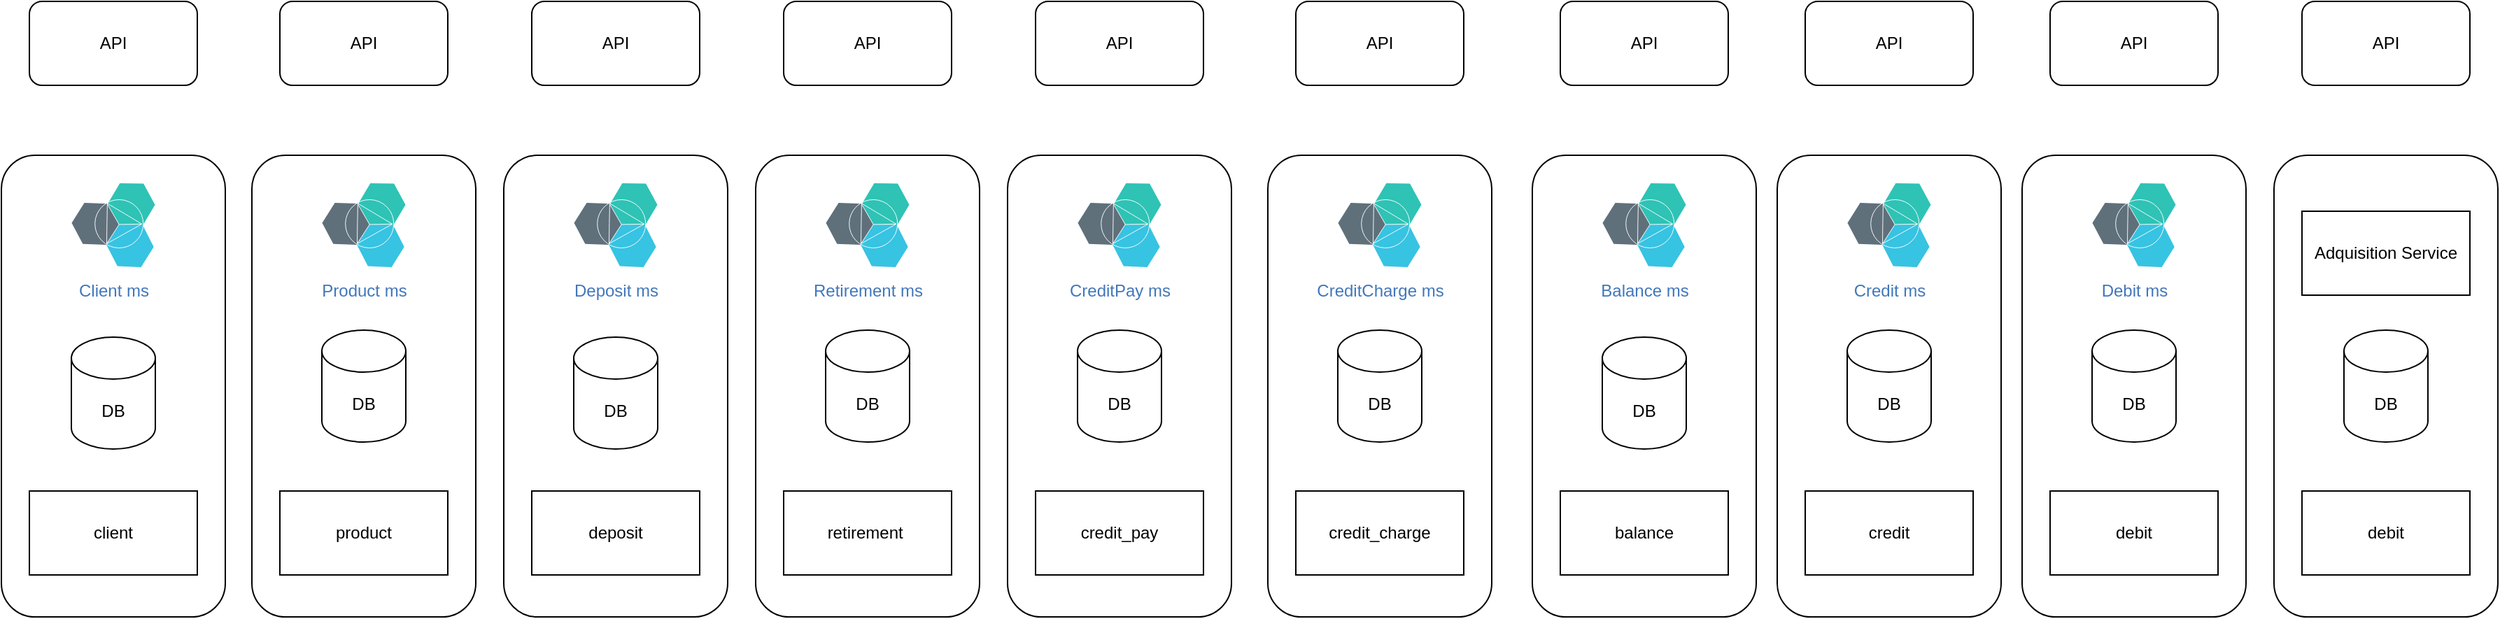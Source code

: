 <mxfile version="15.6.1" type="github">
  <diagram id="spNqAZ3qhx7JEoTUSXgA" name="Page-1">
    <mxGraphModel dx="1038" dy="579" grid="1" gridSize="10" guides="1" tooltips="1" connect="1" arrows="1" fold="1" page="1" pageScale="1" pageWidth="827" pageHeight="1169" math="0" shadow="0">
      <root>
        <mxCell id="0" />
        <mxCell id="1" parent="0" />
        <mxCell id="IJ6_RSInEx6ggEBpYNkB-1" value="API" style="rounded=1;whiteSpace=wrap;html=1;" vertex="1" parent="1">
          <mxGeometry x="61" y="70" width="120" height="60" as="geometry" />
        </mxCell>
        <mxCell id="IJ6_RSInEx6ggEBpYNkB-2" value="" style="rounded=1;whiteSpace=wrap;html=1;" vertex="1" parent="1">
          <mxGeometry x="41" y="180" width="160" height="330" as="geometry" />
        </mxCell>
        <mxCell id="IJ6_RSInEx6ggEBpYNkB-3" value="DB" style="shape=cylinder3;whiteSpace=wrap;html=1;boundedLbl=1;backgroundOutline=1;size=15;" vertex="1" parent="1">
          <mxGeometry x="91" y="310" width="60" height="80" as="geometry" />
        </mxCell>
        <mxCell id="IJ6_RSInEx6ggEBpYNkB-4" value="client" style="rounded=0;whiteSpace=wrap;html=1;" vertex="1" parent="1">
          <mxGeometry x="61" y="420" width="120" height="60" as="geometry" />
        </mxCell>
        <mxCell id="IJ6_RSInEx6ggEBpYNkB-5" value="API" style="rounded=1;whiteSpace=wrap;html=1;" vertex="1" parent="1">
          <mxGeometry x="240" y="70" width="120" height="60" as="geometry" />
        </mxCell>
        <mxCell id="IJ6_RSInEx6ggEBpYNkB-6" value="" style="rounded=1;whiteSpace=wrap;html=1;" vertex="1" parent="1">
          <mxGeometry x="220" y="180" width="160" height="330" as="geometry" />
        </mxCell>
        <mxCell id="IJ6_RSInEx6ggEBpYNkB-7" value="product" style="rounded=0;whiteSpace=wrap;html=1;" vertex="1" parent="1">
          <mxGeometry x="240" y="420" width="120" height="60" as="geometry" />
        </mxCell>
        <mxCell id="IJ6_RSInEx6ggEBpYNkB-8" value="" style="rounded=1;whiteSpace=wrap;html=1;" vertex="1" parent="1">
          <mxGeometry x="400" y="180" width="160" height="330" as="geometry" />
        </mxCell>
        <mxCell id="IJ6_RSInEx6ggEBpYNkB-9" value="deposit" style="rounded=0;whiteSpace=wrap;html=1;" vertex="1" parent="1">
          <mxGeometry x="420" y="420" width="120" height="60" as="geometry" />
        </mxCell>
        <mxCell id="IJ6_RSInEx6ggEBpYNkB-10" value="" style="rounded=1;whiteSpace=wrap;html=1;" vertex="1" parent="1">
          <mxGeometry x="580" y="180" width="160" height="330" as="geometry" />
        </mxCell>
        <mxCell id="IJ6_RSInEx6ggEBpYNkB-11" value="retirement&lt;span style=&quot;white-space: pre&quot;&gt; &lt;/span&gt;" style="rounded=0;whiteSpace=wrap;html=1;" vertex="1" parent="1">
          <mxGeometry x="600" y="420" width="120" height="60" as="geometry" />
        </mxCell>
        <mxCell id="IJ6_RSInEx6ggEBpYNkB-12" value="" style="rounded=1;whiteSpace=wrap;html=1;" vertex="1" parent="1">
          <mxGeometry x="760" y="180" width="160" height="330" as="geometry" />
        </mxCell>
        <mxCell id="IJ6_RSInEx6ggEBpYNkB-13" value="credit_pay" style="rounded=0;whiteSpace=wrap;html=1;" vertex="1" parent="1">
          <mxGeometry x="780" y="420" width="120" height="60" as="geometry" />
        </mxCell>
        <mxCell id="IJ6_RSInEx6ggEBpYNkB-14" value="" style="rounded=1;whiteSpace=wrap;html=1;" vertex="1" parent="1">
          <mxGeometry x="946" y="180" width="160" height="330" as="geometry" />
        </mxCell>
        <mxCell id="IJ6_RSInEx6ggEBpYNkB-15" value="credit_charge" style="rounded=0;whiteSpace=wrap;html=1;" vertex="1" parent="1">
          <mxGeometry x="966" y="420" width="120" height="60" as="geometry" />
        </mxCell>
        <mxCell id="IJ6_RSInEx6ggEBpYNkB-16" value="" style="rounded=1;whiteSpace=wrap;html=1;" vertex="1" parent="1">
          <mxGeometry x="1135" y="180" width="160" height="330" as="geometry" />
        </mxCell>
        <mxCell id="IJ6_RSInEx6ggEBpYNkB-17" value="balance" style="rounded=0;whiteSpace=wrap;html=1;" vertex="1" parent="1">
          <mxGeometry x="1155" y="420" width="120" height="60" as="geometry" />
        </mxCell>
        <mxCell id="IJ6_RSInEx6ggEBpYNkB-18" value="" style="rounded=1;whiteSpace=wrap;html=1;" vertex="1" parent="1">
          <mxGeometry x="1310" y="180" width="160" height="330" as="geometry" />
        </mxCell>
        <mxCell id="IJ6_RSInEx6ggEBpYNkB-19" value="credit" style="rounded=0;whiteSpace=wrap;html=1;" vertex="1" parent="1">
          <mxGeometry x="1330" y="420" width="120" height="60" as="geometry" />
        </mxCell>
        <mxCell id="IJ6_RSInEx6ggEBpYNkB-20" value="" style="rounded=1;whiteSpace=wrap;html=1;" vertex="1" parent="1">
          <mxGeometry x="1485" y="180" width="160" height="330" as="geometry" />
        </mxCell>
        <mxCell id="IJ6_RSInEx6ggEBpYNkB-21" value="debit" style="rounded=0;whiteSpace=wrap;html=1;" vertex="1" parent="1">
          <mxGeometry x="1505" y="420" width="120" height="60" as="geometry" />
        </mxCell>
        <mxCell id="IJ6_RSInEx6ggEBpYNkB-22" value="API" style="rounded=1;whiteSpace=wrap;html=1;" vertex="1" parent="1">
          <mxGeometry x="420" y="70" width="120" height="60" as="geometry" />
        </mxCell>
        <mxCell id="IJ6_RSInEx6ggEBpYNkB-23" value="API" style="rounded=1;whiteSpace=wrap;html=1;" vertex="1" parent="1">
          <mxGeometry x="600" y="70" width="120" height="60" as="geometry" />
        </mxCell>
        <mxCell id="IJ6_RSInEx6ggEBpYNkB-24" value="API" style="rounded=1;whiteSpace=wrap;html=1;" vertex="1" parent="1">
          <mxGeometry x="780" y="70" width="120" height="60" as="geometry" />
        </mxCell>
        <mxCell id="IJ6_RSInEx6ggEBpYNkB-25" value="API" style="rounded=1;whiteSpace=wrap;html=1;" vertex="1" parent="1">
          <mxGeometry x="966" y="70" width="120" height="60" as="geometry" />
        </mxCell>
        <mxCell id="IJ6_RSInEx6ggEBpYNkB-26" value="API" style="rounded=1;whiteSpace=wrap;html=1;" vertex="1" parent="1">
          <mxGeometry x="1155" y="70" width="120" height="60" as="geometry" />
        </mxCell>
        <mxCell id="IJ6_RSInEx6ggEBpYNkB-27" value="API" style="rounded=1;whiteSpace=wrap;html=1;" vertex="1" parent="1">
          <mxGeometry x="1330" y="70" width="120" height="60" as="geometry" />
        </mxCell>
        <mxCell id="IJ6_RSInEx6ggEBpYNkB-28" value="API" style="rounded=1;whiteSpace=wrap;html=1;" vertex="1" parent="1">
          <mxGeometry x="1505" y="70" width="120" height="60" as="geometry" />
        </mxCell>
        <mxCell id="IJ6_RSInEx6ggEBpYNkB-29" value="DB" style="shape=cylinder3;whiteSpace=wrap;html=1;boundedLbl=1;backgroundOutline=1;size=15;" vertex="1" parent="1">
          <mxGeometry x="270" y="305" width="60" height="80" as="geometry" />
        </mxCell>
        <mxCell id="IJ6_RSInEx6ggEBpYNkB-30" value="DB" style="shape=cylinder3;whiteSpace=wrap;html=1;boundedLbl=1;backgroundOutline=1;size=15;" vertex="1" parent="1">
          <mxGeometry x="450" y="310" width="60" height="80" as="geometry" />
        </mxCell>
        <mxCell id="IJ6_RSInEx6ggEBpYNkB-31" value="DB" style="shape=cylinder3;whiteSpace=wrap;html=1;boundedLbl=1;backgroundOutline=1;size=15;" vertex="1" parent="1">
          <mxGeometry x="630" y="305" width="60" height="80" as="geometry" />
        </mxCell>
        <mxCell id="IJ6_RSInEx6ggEBpYNkB-32" value="DB" style="shape=cylinder3;whiteSpace=wrap;html=1;boundedLbl=1;backgroundOutline=1;size=15;" vertex="1" parent="1">
          <mxGeometry x="810" y="305" width="60" height="80" as="geometry" />
        </mxCell>
        <mxCell id="IJ6_RSInEx6ggEBpYNkB-33" value="DB" style="shape=cylinder3;whiteSpace=wrap;html=1;boundedLbl=1;backgroundOutline=1;size=15;" vertex="1" parent="1">
          <mxGeometry x="996" y="305" width="60" height="80" as="geometry" />
        </mxCell>
        <mxCell id="IJ6_RSInEx6ggEBpYNkB-34" value="DB" style="shape=cylinder3;whiteSpace=wrap;html=1;boundedLbl=1;backgroundOutline=1;size=15;" vertex="1" parent="1">
          <mxGeometry x="1185" y="310" width="60" height="80" as="geometry" />
        </mxCell>
        <mxCell id="IJ6_RSInEx6ggEBpYNkB-35" value="DB" style="shape=cylinder3;whiteSpace=wrap;html=1;boundedLbl=1;backgroundOutline=1;size=15;" vertex="1" parent="1">
          <mxGeometry x="1360" y="305" width="60" height="80" as="geometry" />
        </mxCell>
        <mxCell id="IJ6_RSInEx6ggEBpYNkB-36" value="DB" style="shape=cylinder3;whiteSpace=wrap;html=1;boundedLbl=1;backgroundOutline=1;size=15;" vertex="1" parent="1">
          <mxGeometry x="1535" y="305" width="60" height="80" as="geometry" />
        </mxCell>
        <mxCell id="IJ6_RSInEx6ggEBpYNkB-37" value="" style="rounded=1;whiteSpace=wrap;html=1;" vertex="1" parent="1">
          <mxGeometry x="1665" y="180" width="160" height="330" as="geometry" />
        </mxCell>
        <mxCell id="IJ6_RSInEx6ggEBpYNkB-38" value="debit" style="rounded=0;whiteSpace=wrap;html=1;" vertex="1" parent="1">
          <mxGeometry x="1685" y="420" width="120" height="60" as="geometry" />
        </mxCell>
        <mxCell id="IJ6_RSInEx6ggEBpYNkB-39" value="Adquisition Service" style="rounded=0;whiteSpace=wrap;html=1;" vertex="1" parent="1">
          <mxGeometry x="1685" y="220" width="120" height="60" as="geometry" />
        </mxCell>
        <mxCell id="IJ6_RSInEx6ggEBpYNkB-40" value="API" style="rounded=1;whiteSpace=wrap;html=1;" vertex="1" parent="1">
          <mxGeometry x="1685" y="70" width="120" height="60" as="geometry" />
        </mxCell>
        <mxCell id="IJ6_RSInEx6ggEBpYNkB-41" value="DB" style="shape=cylinder3;whiteSpace=wrap;html=1;boundedLbl=1;backgroundOutline=1;size=15;" vertex="1" parent="1">
          <mxGeometry x="1715" y="305" width="60" height="80" as="geometry" />
        </mxCell>
        <mxCell id="IJ6_RSInEx6ggEBpYNkB-42" value="Client ms" style="aspect=fixed;perimeter=ellipsePerimeter;html=1;align=center;shadow=0;dashed=0;fontColor=#4277BB;labelBackgroundColor=#ffffff;fontSize=12;spacingTop=3;image;image=img/lib/ibm/miscellaneous/bluemix.svg;" vertex="1" parent="1">
          <mxGeometry x="91" y="200" width="60" height="60" as="geometry" />
        </mxCell>
        <mxCell id="IJ6_RSInEx6ggEBpYNkB-43" value="Product&amp;nbsp;ms" style="aspect=fixed;perimeter=ellipsePerimeter;html=1;align=center;shadow=0;dashed=0;fontColor=#4277BB;labelBackgroundColor=#ffffff;fontSize=12;spacingTop=3;image;image=img/lib/ibm/miscellaneous/bluemix.svg;" vertex="1" parent="1">
          <mxGeometry x="270" y="200" width="60" height="60" as="geometry" />
        </mxCell>
        <mxCell id="IJ6_RSInEx6ggEBpYNkB-44" value="Deposit&amp;nbsp;ms" style="aspect=fixed;perimeter=ellipsePerimeter;html=1;align=center;shadow=0;dashed=0;fontColor=#4277BB;labelBackgroundColor=#ffffff;fontSize=12;spacingTop=3;image;image=img/lib/ibm/miscellaneous/bluemix.svg;" vertex="1" parent="1">
          <mxGeometry x="450" y="200" width="60" height="60" as="geometry" />
        </mxCell>
        <mxCell id="IJ6_RSInEx6ggEBpYNkB-45" value="Retirement&amp;nbsp;ms" style="aspect=fixed;perimeter=ellipsePerimeter;html=1;align=center;shadow=0;dashed=0;fontColor=#4277BB;labelBackgroundColor=#ffffff;fontSize=12;spacingTop=3;image;image=img/lib/ibm/miscellaneous/bluemix.svg;" vertex="1" parent="1">
          <mxGeometry x="630" y="200" width="60" height="60" as="geometry" />
        </mxCell>
        <mxCell id="IJ6_RSInEx6ggEBpYNkB-46" value="CreditPay&amp;nbsp;ms" style="aspect=fixed;perimeter=ellipsePerimeter;html=1;align=center;shadow=0;dashed=0;fontColor=#4277BB;labelBackgroundColor=#ffffff;fontSize=12;spacingTop=3;image;image=img/lib/ibm/miscellaneous/bluemix.svg;" vertex="1" parent="1">
          <mxGeometry x="810" y="200" width="60" height="60" as="geometry" />
        </mxCell>
        <mxCell id="IJ6_RSInEx6ggEBpYNkB-47" value="CreditCharge ms" style="aspect=fixed;perimeter=ellipsePerimeter;html=1;align=center;shadow=0;dashed=0;fontColor=#4277BB;labelBackgroundColor=#ffffff;fontSize=12;spacingTop=3;image;image=img/lib/ibm/miscellaneous/bluemix.svg;" vertex="1" parent="1">
          <mxGeometry x="996" y="200" width="60" height="60" as="geometry" />
        </mxCell>
        <mxCell id="IJ6_RSInEx6ggEBpYNkB-48" value="Balance&amp;nbsp;ms" style="aspect=fixed;perimeter=ellipsePerimeter;html=1;align=center;shadow=0;dashed=0;fontColor=#4277BB;labelBackgroundColor=#ffffff;fontSize=12;spacingTop=3;image;image=img/lib/ibm/miscellaneous/bluemix.svg;" vertex="1" parent="1">
          <mxGeometry x="1185" y="200" width="60" height="60" as="geometry" />
        </mxCell>
        <mxCell id="IJ6_RSInEx6ggEBpYNkB-49" value="Credit&amp;nbsp;ms" style="aspect=fixed;perimeter=ellipsePerimeter;html=1;align=center;shadow=0;dashed=0;fontColor=#4277BB;labelBackgroundColor=#ffffff;fontSize=12;spacingTop=3;image;image=img/lib/ibm/miscellaneous/bluemix.svg;" vertex="1" parent="1">
          <mxGeometry x="1360" y="200" width="60" height="60" as="geometry" />
        </mxCell>
        <mxCell id="IJ6_RSInEx6ggEBpYNkB-50" value="Debit ms" style="aspect=fixed;perimeter=ellipsePerimeter;html=1;align=center;shadow=0;dashed=0;fontColor=#4277BB;labelBackgroundColor=#ffffff;fontSize=12;spacingTop=3;image;image=img/lib/ibm/miscellaneous/bluemix.svg;" vertex="1" parent="1">
          <mxGeometry x="1535" y="200" width="60" height="60" as="geometry" />
        </mxCell>
      </root>
    </mxGraphModel>
  </diagram>
</mxfile>
